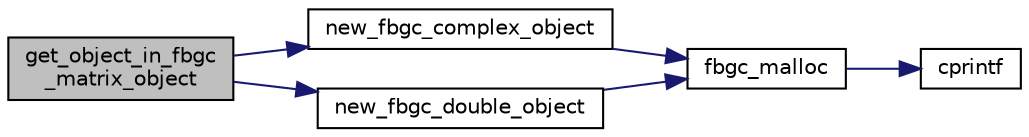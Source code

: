 digraph "get_object_in_fbgc_matrix_object"
{
  edge [fontname="Helvetica",fontsize="10",labelfontname="Helvetica",labelfontsize="10"];
  node [fontname="Helvetica",fontsize="10",shape=record];
  rankdir="LR";
  Node10 [label="get_object_in_fbgc\l_matrix_object",height=0.2,width=0.4,color="black", fillcolor="grey75", style="filled", fontcolor="black"];
  Node10 -> Node11 [color="midnightblue",fontsize="10",style="solid",fontname="Helvetica"];
  Node11 [label="new_fbgc_complex_object",height=0.2,width=0.4,color="black", fillcolor="white", style="filled",URL="$complex__object_8c.html#aaa211012c5583b4c23ebcc4824fbc504"];
  Node11 -> Node12 [color="midnightblue",fontsize="10",style="solid",fontname="Helvetica"];
  Node12 [label="fbgc_malloc",height=0.2,width=0.4,color="black", fillcolor="white", style="filled",URL="$memory_8c.html#a41dd65ee24d51160659bf94bed90e998"];
  Node12 -> Node13 [color="midnightblue",fontsize="10",style="solid",fontname="Helvetica"];
  Node13 [label="cprintf",height=0.2,width=0.4,color="black", fillcolor="white", style="filled",URL="$error_8c.html#a30fee765292b076e015fc846035f2550"];
  Node10 -> Node14 [color="midnightblue",fontsize="10",style="solid",fontname="Helvetica"];
  Node14 [label="new_fbgc_double_object",height=0.2,width=0.4,color="black", fillcolor="white", style="filled",URL="$double__object_8c.html#a08dd93b8f6c56cf7cb6210b63c29dbaf"];
  Node14 -> Node12 [color="midnightblue",fontsize="10",style="solid",fontname="Helvetica"];
}

